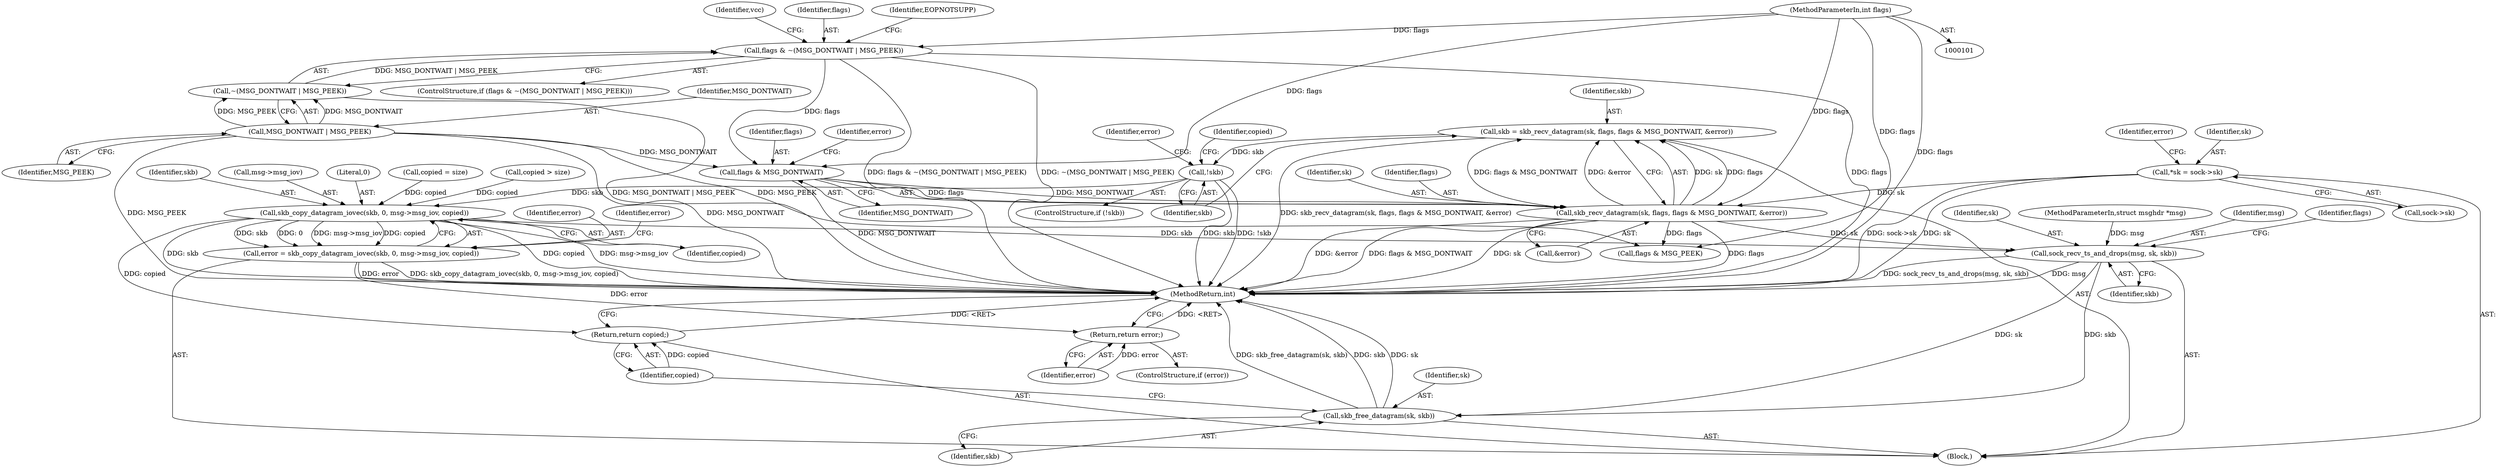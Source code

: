 digraph "0_linux_f3d3342602f8bcbf37d7c46641cb9bca7618eb1c_4@API" {
"1000169" [label="(Call,skb = skb_recv_datagram(sk, flags, flags & MSG_DONTWAIT, &error))"];
"1000171" [label="(Call,skb_recv_datagram(sk, flags, flags & MSG_DONTWAIT, &error))"];
"1000109" [label="(Call,*sk = sock->sk)"];
"1000174" [label="(Call,flags & MSG_DONTWAIT)"];
"1000132" [label="(Call,flags & ~(MSG_DONTWAIT | MSG_PEEK))"];
"1000106" [label="(MethodParameterIn,int flags)"];
"1000134" [label="(Call,~(MSG_DONTWAIT | MSG_PEEK))"];
"1000135" [label="(Call,MSG_DONTWAIT | MSG_PEEK)"];
"1000180" [label="(Call,!skb)"];
"1000204" [label="(Call,skb_copy_datagram_iovec(skb, 0, msg->msg_iov, copied))"];
"1000202" [label="(Call,error = skb_copy_datagram_iovec(skb, 0, msg->msg_iov, copied))"];
"1000213" [label="(Return,return error;)"];
"1000215" [label="(Call,sock_recv_ts_and_drops(msg, sk, skb))"];
"1000240" [label="(Call,skb_free_datagram(sk, skb))"];
"1000243" [label="(Return,return copied;)"];
"1000181" [label="(Identifier,skb)"];
"1000240" [label="(Call,skb_free_datagram(sk, skb))"];
"1000140" [label="(Identifier,EOPNOTSUPP)"];
"1000131" [label="(ControlStructure,if (flags & ~(MSG_DONTWAIT | MSG_PEEK)))"];
"1000214" [label="(Identifier,error)"];
"1000172" [label="(Identifier,sk)"];
"1000185" [label="(Identifier,copied)"];
"1000221" [label="(Call,flags & MSG_PEEK)"];
"1000217" [label="(Identifier,sk)"];
"1000169" [label="(Call,skb = skb_recv_datagram(sk, flags, flags & MSG_DONTWAIT, &error))"];
"1000206" [label="(Literal,0)"];
"1000204" [label="(Call,skb_copy_datagram_iovec(skb, 0, msg->msg_iov, copied))"];
"1000119" [label="(Identifier,error)"];
"1000104" [label="(MethodParameterIn,struct msghdr *msg)"];
"1000109" [label="(Call,*sk = sock->sk)"];
"1000194" [label="(Call,copied = size)"];
"1000190" [label="(Call,copied > size)"];
"1000170" [label="(Identifier,skb)"];
"1000173" [label="(Identifier,flags)"];
"1000132" [label="(Call,flags & ~(MSG_DONTWAIT | MSG_PEEK))"];
"1000135" [label="(Call,MSG_DONTWAIT | MSG_PEEK)"];
"1000134" [label="(Call,~(MSG_DONTWAIT | MSG_PEEK))"];
"1000176" [label="(Identifier,MSG_DONTWAIT)"];
"1000174" [label="(Call,flags & MSG_DONTWAIT)"];
"1000136" [label="(Identifier,MSG_DONTWAIT)"];
"1000203" [label="(Identifier,error)"];
"1000205" [label="(Identifier,skb)"];
"1000180" [label="(Call,!skb)"];
"1000137" [label="(Identifier,MSG_PEEK)"];
"1000241" [label="(Identifier,sk)"];
"1000216" [label="(Identifier,msg)"];
"1000175" [label="(Identifier,flags)"];
"1000202" [label="(Call,error = skb_copy_datagram_iovec(skb, 0, msg->msg_iov, copied))"];
"1000207" [label="(Call,msg->msg_iov)"];
"1000244" [label="(Identifier,copied)"];
"1000177" [label="(Call,&error)"];
"1000179" [label="(ControlStructure,if (!skb))"];
"1000212" [label="(Identifier,error)"];
"1000178" [label="(Identifier,error)"];
"1000243" [label="(Return,return copied;)"];
"1000211" [label="(ControlStructure,if (error))"];
"1000222" [label="(Identifier,flags)"];
"1000242" [label="(Identifier,skb)"];
"1000142" [label="(Identifier,vcc)"];
"1000183" [label="(Identifier,error)"];
"1000213" [label="(Return,return error;)"];
"1000107" [label="(Block,)"];
"1000133" [label="(Identifier,flags)"];
"1000171" [label="(Call,skb_recv_datagram(sk, flags, flags & MSG_DONTWAIT, &error))"];
"1000111" [label="(Call,sock->sk)"];
"1000110" [label="(Identifier,sk)"];
"1000218" [label="(Identifier,skb)"];
"1000106" [label="(MethodParameterIn,int flags)"];
"1000210" [label="(Identifier,copied)"];
"1000215" [label="(Call,sock_recv_ts_and_drops(msg, sk, skb))"];
"1000245" [label="(MethodReturn,int)"];
"1000169" -> "1000107"  [label="AST: "];
"1000169" -> "1000171"  [label="CFG: "];
"1000170" -> "1000169"  [label="AST: "];
"1000171" -> "1000169"  [label="AST: "];
"1000181" -> "1000169"  [label="CFG: "];
"1000169" -> "1000245"  [label="DDG: skb_recv_datagram(sk, flags, flags & MSG_DONTWAIT, &error)"];
"1000171" -> "1000169"  [label="DDG: sk"];
"1000171" -> "1000169"  [label="DDG: flags"];
"1000171" -> "1000169"  [label="DDG: flags & MSG_DONTWAIT"];
"1000171" -> "1000169"  [label="DDG: &error"];
"1000169" -> "1000180"  [label="DDG: skb"];
"1000171" -> "1000177"  [label="CFG: "];
"1000172" -> "1000171"  [label="AST: "];
"1000173" -> "1000171"  [label="AST: "];
"1000174" -> "1000171"  [label="AST: "];
"1000177" -> "1000171"  [label="AST: "];
"1000171" -> "1000245"  [label="DDG: sk"];
"1000171" -> "1000245"  [label="DDG: flags"];
"1000171" -> "1000245"  [label="DDG: &error"];
"1000171" -> "1000245"  [label="DDG: flags & MSG_DONTWAIT"];
"1000109" -> "1000171"  [label="DDG: sk"];
"1000174" -> "1000171"  [label="DDG: flags"];
"1000174" -> "1000171"  [label="DDG: MSG_DONTWAIT"];
"1000106" -> "1000171"  [label="DDG: flags"];
"1000171" -> "1000215"  [label="DDG: sk"];
"1000171" -> "1000221"  [label="DDG: flags"];
"1000109" -> "1000107"  [label="AST: "];
"1000109" -> "1000111"  [label="CFG: "];
"1000110" -> "1000109"  [label="AST: "];
"1000111" -> "1000109"  [label="AST: "];
"1000119" -> "1000109"  [label="CFG: "];
"1000109" -> "1000245"  [label="DDG: sk"];
"1000109" -> "1000245"  [label="DDG: sock->sk"];
"1000174" -> "1000176"  [label="CFG: "];
"1000175" -> "1000174"  [label="AST: "];
"1000176" -> "1000174"  [label="AST: "];
"1000178" -> "1000174"  [label="CFG: "];
"1000174" -> "1000245"  [label="DDG: MSG_DONTWAIT"];
"1000132" -> "1000174"  [label="DDG: flags"];
"1000106" -> "1000174"  [label="DDG: flags"];
"1000135" -> "1000174"  [label="DDG: MSG_DONTWAIT"];
"1000132" -> "1000131"  [label="AST: "];
"1000132" -> "1000134"  [label="CFG: "];
"1000133" -> "1000132"  [label="AST: "];
"1000134" -> "1000132"  [label="AST: "];
"1000140" -> "1000132"  [label="CFG: "];
"1000142" -> "1000132"  [label="CFG: "];
"1000132" -> "1000245"  [label="DDG: flags & ~(MSG_DONTWAIT | MSG_PEEK)"];
"1000132" -> "1000245"  [label="DDG: ~(MSG_DONTWAIT | MSG_PEEK)"];
"1000132" -> "1000245"  [label="DDG: flags"];
"1000106" -> "1000132"  [label="DDG: flags"];
"1000134" -> "1000132"  [label="DDG: MSG_DONTWAIT | MSG_PEEK"];
"1000106" -> "1000101"  [label="AST: "];
"1000106" -> "1000245"  [label="DDG: flags"];
"1000106" -> "1000221"  [label="DDG: flags"];
"1000134" -> "1000135"  [label="CFG: "];
"1000135" -> "1000134"  [label="AST: "];
"1000134" -> "1000245"  [label="DDG: MSG_DONTWAIT | MSG_PEEK"];
"1000135" -> "1000134"  [label="DDG: MSG_DONTWAIT"];
"1000135" -> "1000134"  [label="DDG: MSG_PEEK"];
"1000135" -> "1000137"  [label="CFG: "];
"1000136" -> "1000135"  [label="AST: "];
"1000137" -> "1000135"  [label="AST: "];
"1000135" -> "1000245"  [label="DDG: MSG_DONTWAIT"];
"1000135" -> "1000245"  [label="DDG: MSG_PEEK"];
"1000135" -> "1000221"  [label="DDG: MSG_PEEK"];
"1000180" -> "1000179"  [label="AST: "];
"1000180" -> "1000181"  [label="CFG: "];
"1000181" -> "1000180"  [label="AST: "];
"1000183" -> "1000180"  [label="CFG: "];
"1000185" -> "1000180"  [label="CFG: "];
"1000180" -> "1000245"  [label="DDG: skb"];
"1000180" -> "1000245"  [label="DDG: !skb"];
"1000180" -> "1000204"  [label="DDG: skb"];
"1000204" -> "1000202"  [label="AST: "];
"1000204" -> "1000210"  [label="CFG: "];
"1000205" -> "1000204"  [label="AST: "];
"1000206" -> "1000204"  [label="AST: "];
"1000207" -> "1000204"  [label="AST: "];
"1000210" -> "1000204"  [label="AST: "];
"1000202" -> "1000204"  [label="CFG: "];
"1000204" -> "1000245"  [label="DDG: copied"];
"1000204" -> "1000245"  [label="DDG: msg->msg_iov"];
"1000204" -> "1000245"  [label="DDG: skb"];
"1000204" -> "1000202"  [label="DDG: skb"];
"1000204" -> "1000202"  [label="DDG: 0"];
"1000204" -> "1000202"  [label="DDG: msg->msg_iov"];
"1000204" -> "1000202"  [label="DDG: copied"];
"1000194" -> "1000204"  [label="DDG: copied"];
"1000190" -> "1000204"  [label="DDG: copied"];
"1000204" -> "1000215"  [label="DDG: skb"];
"1000204" -> "1000243"  [label="DDG: copied"];
"1000202" -> "1000107"  [label="AST: "];
"1000203" -> "1000202"  [label="AST: "];
"1000212" -> "1000202"  [label="CFG: "];
"1000202" -> "1000245"  [label="DDG: error"];
"1000202" -> "1000245"  [label="DDG: skb_copy_datagram_iovec(skb, 0, msg->msg_iov, copied)"];
"1000202" -> "1000213"  [label="DDG: error"];
"1000213" -> "1000211"  [label="AST: "];
"1000213" -> "1000214"  [label="CFG: "];
"1000214" -> "1000213"  [label="AST: "];
"1000245" -> "1000213"  [label="CFG: "];
"1000213" -> "1000245"  [label="DDG: <RET>"];
"1000214" -> "1000213"  [label="DDG: error"];
"1000215" -> "1000107"  [label="AST: "];
"1000215" -> "1000218"  [label="CFG: "];
"1000216" -> "1000215"  [label="AST: "];
"1000217" -> "1000215"  [label="AST: "];
"1000218" -> "1000215"  [label="AST: "];
"1000222" -> "1000215"  [label="CFG: "];
"1000215" -> "1000245"  [label="DDG: msg"];
"1000215" -> "1000245"  [label="DDG: sock_recv_ts_and_drops(msg, sk, skb)"];
"1000104" -> "1000215"  [label="DDG: msg"];
"1000215" -> "1000240"  [label="DDG: sk"];
"1000215" -> "1000240"  [label="DDG: skb"];
"1000240" -> "1000107"  [label="AST: "];
"1000240" -> "1000242"  [label="CFG: "];
"1000241" -> "1000240"  [label="AST: "];
"1000242" -> "1000240"  [label="AST: "];
"1000244" -> "1000240"  [label="CFG: "];
"1000240" -> "1000245"  [label="DDG: skb_free_datagram(sk, skb)"];
"1000240" -> "1000245"  [label="DDG: skb"];
"1000240" -> "1000245"  [label="DDG: sk"];
"1000243" -> "1000107"  [label="AST: "];
"1000243" -> "1000244"  [label="CFG: "];
"1000244" -> "1000243"  [label="AST: "];
"1000245" -> "1000243"  [label="CFG: "];
"1000243" -> "1000245"  [label="DDG: <RET>"];
"1000244" -> "1000243"  [label="DDG: copied"];
}
